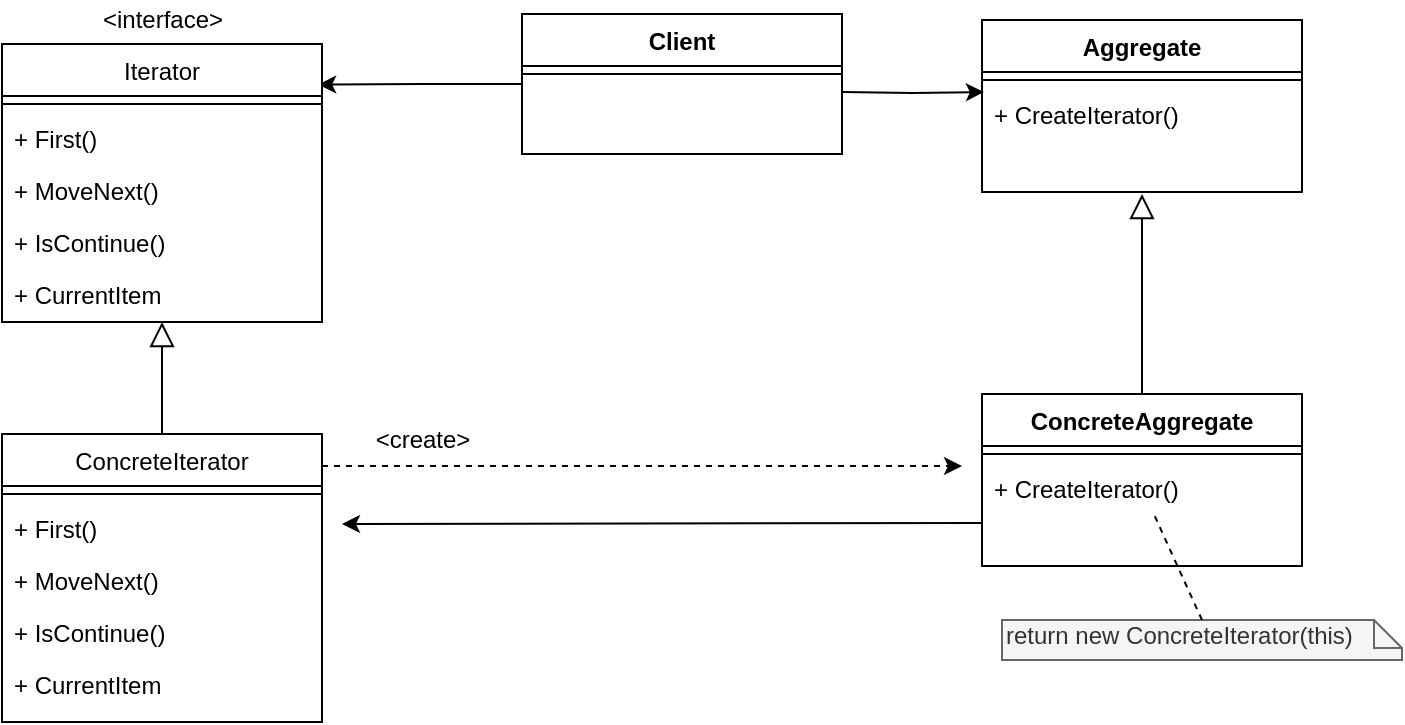 <mxfile version="13.7.9" type="device"><diagram id="C5RBs43oDa-KdzZeNtuy" name="Page-1"><mxGraphModel dx="1298" dy="777" grid="1" gridSize="10" guides="1" tooltips="1" connect="1" arrows="1" fold="1" page="1" pageScale="1" pageWidth="827" pageHeight="1169" math="0" shadow="0"><root><mxCell id="WIyWlLk6GJQsqaUBKTNV-0"/><mxCell id="WIyWlLk6GJQsqaUBKTNV-1" parent="WIyWlLk6GJQsqaUBKTNV-0"/><mxCell id="JO7c10C77MKDhm80lgMd-3" value="&amp;lt;interface&amp;gt;" style="text;html=1;align=center;verticalAlign=middle;resizable=0;points=[];autosize=1;" vertex="1" parent="WIyWlLk6GJQsqaUBKTNV-1"><mxGeometry x="110" y="110" width="80" height="20" as="geometry"/></mxCell><mxCell id="JO7c10C77MKDhm80lgMd-20" style="edgeStyle=orthogonalEdgeStyle;rounded=0;orthogonalLoop=1;jettySize=auto;html=1;entryX=0.988;entryY=0.146;entryDx=0;entryDy=0;entryPerimeter=0;" edge="1" parent="WIyWlLk6GJQsqaUBKTNV-1" source="JO7c10C77MKDhm80lgMd-8" target="JO7c10C77MKDhm80lgMd-0"><mxGeometry relative="1" as="geometry"><mxPoint x="240" y="152" as="targetPoint"/></mxGeometry></mxCell><mxCell id="JO7c10C77MKDhm80lgMd-18" style="edgeStyle=orthogonalEdgeStyle;rounded=0;orthogonalLoop=1;jettySize=auto;html=1;endArrow=block;endFill=0;startSize=6;endSize=10;" edge="1" parent="WIyWlLk6GJQsqaUBKTNV-1" source="JO7c10C77MKDhm80lgMd-15"><mxGeometry relative="1" as="geometry"><mxPoint x="640" y="207" as="targetPoint"/></mxGeometry></mxCell><mxCell id="JO7c10C77MKDhm80lgMd-21" style="edgeStyle=orthogonalEdgeStyle;rounded=0;orthogonalLoop=1;jettySize=auto;html=1;entryX=0.006;entryY=0.077;entryDx=0;entryDy=0;entryPerimeter=0;" edge="1" parent="WIyWlLk6GJQsqaUBKTNV-1" target="JO7c10C77MKDhm80lgMd-14"><mxGeometry relative="1" as="geometry"><mxPoint x="490" y="156.002" as="sourcePoint"/></mxGeometry></mxCell><mxCell id="JO7c10C77MKDhm80lgMd-28" style="edgeStyle=orthogonalEdgeStyle;rounded=0;orthogonalLoop=1;jettySize=auto;html=1;entryX=0.5;entryY=1;entryDx=0;entryDy=0;endArrow=block;endFill=0;startSize=6;endSize=10;" edge="1" parent="WIyWlLk6GJQsqaUBKTNV-1" source="JO7c10C77MKDhm80lgMd-22" target="JO7c10C77MKDhm80lgMd-0"><mxGeometry relative="1" as="geometry"/></mxCell><mxCell id="JO7c10C77MKDhm80lgMd-0" value="Iterator" style="swimlane;fontStyle=0;align=center;verticalAlign=top;childLayout=stackLayout;horizontal=1;startSize=26;horizontalStack=0;resizeParent=1;resizeLast=0;collapsible=1;marginBottom=0;rounded=0;shadow=0;strokeWidth=1;" vertex="1" parent="WIyWlLk6GJQsqaUBKTNV-1"><mxGeometry x="70" y="132" width="160" height="139" as="geometry"><mxRectangle x="340" y="380" width="170" height="26" as="alternateBounds"/></mxGeometry></mxCell><mxCell id="JO7c10C77MKDhm80lgMd-2" value="" style="line;html=1;strokeWidth=1;align=left;verticalAlign=middle;spacingTop=-1;spacingLeft=3;spacingRight=3;rotatable=0;labelPosition=right;points=[];portConstraint=eastwest;" vertex="1" parent="JO7c10C77MKDhm80lgMd-0"><mxGeometry y="26" width="160" height="8" as="geometry"/></mxCell><mxCell id="JO7c10C77MKDhm80lgMd-4" value="+ First()" style="text;align=left;verticalAlign=top;spacingLeft=4;spacingRight=4;overflow=hidden;rotatable=0;points=[[0,0.5],[1,0.5]];portConstraint=eastwest;" vertex="1" parent="JO7c10C77MKDhm80lgMd-0"><mxGeometry y="34" width="160" height="26" as="geometry"/></mxCell><mxCell id="JO7c10C77MKDhm80lgMd-5" value="+ MoveNext()" style="text;align=left;verticalAlign=top;spacingLeft=4;spacingRight=4;overflow=hidden;rotatable=0;points=[[0,0.5],[1,0.5]];portConstraint=eastwest;" vertex="1" parent="JO7c10C77MKDhm80lgMd-0"><mxGeometry y="60" width="160" height="26" as="geometry"/></mxCell><mxCell id="JO7c10C77MKDhm80lgMd-6" value="+ IsContinue()" style="text;align=left;verticalAlign=top;spacingLeft=4;spacingRight=4;overflow=hidden;rotatable=0;points=[[0,0.5],[1,0.5]];portConstraint=eastwest;" vertex="1" parent="JO7c10C77MKDhm80lgMd-0"><mxGeometry y="86" width="160" height="26" as="geometry"/></mxCell><mxCell id="JO7c10C77MKDhm80lgMd-7" value="+ CurrentItem" style="text;align=left;verticalAlign=top;spacingLeft=4;spacingRight=4;overflow=hidden;rotatable=0;points=[[0,0.5],[1,0.5]];portConstraint=eastwest;" vertex="1" parent="JO7c10C77MKDhm80lgMd-0"><mxGeometry y="112" width="160" height="26" as="geometry"/></mxCell><mxCell id="JO7c10C77MKDhm80lgMd-8" value="Client" style="swimlane;fontStyle=1;align=center;verticalAlign=top;childLayout=stackLayout;horizontal=1;startSize=26;horizontalStack=0;resizeParent=1;resizeLast=0;collapsible=1;marginBottom=0;rounded=0;shadow=0;strokeWidth=1;" vertex="1" parent="WIyWlLk6GJQsqaUBKTNV-1"><mxGeometry x="330" y="117" width="160" height="70" as="geometry"><mxRectangle x="340" y="380" width="170" height="26" as="alternateBounds"/></mxGeometry></mxCell><mxCell id="JO7c10C77MKDhm80lgMd-10" value="" style="line;html=1;strokeWidth=1;align=left;verticalAlign=middle;spacingTop=-1;spacingLeft=3;spacingRight=3;rotatable=0;labelPosition=right;points=[];portConstraint=eastwest;" vertex="1" parent="JO7c10C77MKDhm80lgMd-8"><mxGeometry y="26" width="160" height="8" as="geometry"/></mxCell><mxCell id="JO7c10C77MKDhm80lgMd-11" value="Aggregate" style="swimlane;fontStyle=1;align=center;verticalAlign=top;childLayout=stackLayout;horizontal=1;startSize=26;horizontalStack=0;resizeParent=1;resizeLast=0;collapsible=1;marginBottom=0;rounded=0;shadow=0;strokeWidth=1;" vertex="1" parent="WIyWlLk6GJQsqaUBKTNV-1"><mxGeometry x="560" y="120" width="160" height="86" as="geometry"><mxRectangle x="340" y="380" width="170" height="26" as="alternateBounds"/></mxGeometry></mxCell><mxCell id="JO7c10C77MKDhm80lgMd-13" value="" style="line;html=1;strokeWidth=1;align=left;verticalAlign=middle;spacingTop=-1;spacingLeft=3;spacingRight=3;rotatable=0;labelPosition=right;points=[];portConstraint=eastwest;" vertex="1" parent="JO7c10C77MKDhm80lgMd-11"><mxGeometry y="26" width="160" height="8" as="geometry"/></mxCell><mxCell id="JO7c10C77MKDhm80lgMd-14" value="+ CreateIterator()" style="text;align=left;verticalAlign=top;spacingLeft=4;spacingRight=4;overflow=hidden;rotatable=0;points=[[0,0.5],[1,0.5]];portConstraint=eastwest;" vertex="1" parent="JO7c10C77MKDhm80lgMd-11"><mxGeometry y="34" width="160" height="26" as="geometry"/></mxCell><mxCell id="JO7c10C77MKDhm80lgMd-15" value="ConcreteAggregate" style="swimlane;fontStyle=1;align=center;verticalAlign=top;childLayout=stackLayout;horizontal=1;startSize=26;horizontalStack=0;resizeParent=1;resizeLast=0;collapsible=1;marginBottom=0;rounded=0;shadow=0;strokeWidth=1;" vertex="1" parent="WIyWlLk6GJQsqaUBKTNV-1"><mxGeometry x="560" y="307" width="160" height="86" as="geometry"><mxRectangle x="340" y="380" width="170" height="26" as="alternateBounds"/></mxGeometry></mxCell><mxCell id="JO7c10C77MKDhm80lgMd-16" value="" style="line;html=1;strokeWidth=1;align=left;verticalAlign=middle;spacingTop=-1;spacingLeft=3;spacingRight=3;rotatable=0;labelPosition=right;points=[];portConstraint=eastwest;" vertex="1" parent="JO7c10C77MKDhm80lgMd-15"><mxGeometry y="26" width="160" height="8" as="geometry"/></mxCell><mxCell id="JO7c10C77MKDhm80lgMd-17" value="+ CreateIterator()" style="text;align=left;verticalAlign=top;spacingLeft=4;spacingRight=4;overflow=hidden;rotatable=0;points=[[0,0.5],[1,0.5]];portConstraint=eastwest;" vertex="1" parent="JO7c10C77MKDhm80lgMd-15"><mxGeometry y="34" width="160" height="26" as="geometry"/></mxCell><mxCell id="JO7c10C77MKDhm80lgMd-22" value="ConcreteIterator" style="swimlane;fontStyle=0;align=center;verticalAlign=top;childLayout=stackLayout;horizontal=1;startSize=26;horizontalStack=0;resizeParent=1;resizeLast=0;collapsible=1;marginBottom=0;rounded=0;shadow=0;strokeWidth=1;" vertex="1" parent="WIyWlLk6GJQsqaUBKTNV-1"><mxGeometry x="70" y="327" width="160" height="144" as="geometry"><mxRectangle x="340" y="380" width="170" height="26" as="alternateBounds"/></mxGeometry></mxCell><mxCell id="JO7c10C77MKDhm80lgMd-23" value="" style="line;html=1;strokeWidth=1;align=left;verticalAlign=middle;spacingTop=-1;spacingLeft=3;spacingRight=3;rotatable=0;labelPosition=right;points=[];portConstraint=eastwest;" vertex="1" parent="JO7c10C77MKDhm80lgMd-22"><mxGeometry y="26" width="160" height="8" as="geometry"/></mxCell><mxCell id="JO7c10C77MKDhm80lgMd-24" value="+ First()" style="text;align=left;verticalAlign=top;spacingLeft=4;spacingRight=4;overflow=hidden;rotatable=0;points=[[0,0.5],[1,0.5]];portConstraint=eastwest;" vertex="1" parent="JO7c10C77MKDhm80lgMd-22"><mxGeometry y="34" width="160" height="26" as="geometry"/></mxCell><mxCell id="JO7c10C77MKDhm80lgMd-25" value="+ MoveNext()" style="text;align=left;verticalAlign=top;spacingLeft=4;spacingRight=4;overflow=hidden;rotatable=0;points=[[0,0.5],[1,0.5]];portConstraint=eastwest;" vertex="1" parent="JO7c10C77MKDhm80lgMd-22"><mxGeometry y="60" width="160" height="26" as="geometry"/></mxCell><mxCell id="JO7c10C77MKDhm80lgMd-26" value="+ IsContinue()" style="text;align=left;verticalAlign=top;spacingLeft=4;spacingRight=4;overflow=hidden;rotatable=0;points=[[0,0.5],[1,0.5]];portConstraint=eastwest;" vertex="1" parent="JO7c10C77MKDhm80lgMd-22"><mxGeometry y="86" width="160" height="26" as="geometry"/></mxCell><mxCell id="JO7c10C77MKDhm80lgMd-27" value="+ CurrentItem" style="text;align=left;verticalAlign=top;spacingLeft=4;spacingRight=4;overflow=hidden;rotatable=0;points=[[0,0.5],[1,0.5]];portConstraint=eastwest;" vertex="1" parent="JO7c10C77MKDhm80lgMd-22"><mxGeometry y="112" width="160" height="26" as="geometry"/></mxCell><mxCell id="JO7c10C77MKDhm80lgMd-31" value="" style="endArrow=classic;html=1;exitX=1;exitY=0.111;exitDx=0;exitDy=0;exitPerimeter=0;dashed=1;" edge="1" parent="WIyWlLk6GJQsqaUBKTNV-1" source="JO7c10C77MKDhm80lgMd-22"><mxGeometry width="50" height="50" relative="1" as="geometry"><mxPoint x="250" y="350" as="sourcePoint"/><mxPoint x="550" y="343" as="targetPoint"/></mxGeometry></mxCell><mxCell id="JO7c10C77MKDhm80lgMd-32" value="" style="endArrow=classic;html=1;exitX=0;exitY=0.75;exitDx=0;exitDy=0;" edge="1" parent="WIyWlLk6GJQsqaUBKTNV-1" source="JO7c10C77MKDhm80lgMd-15"><mxGeometry width="50" height="50" relative="1" as="geometry"><mxPoint x="550" y="360" as="sourcePoint"/><mxPoint x="240" y="372" as="targetPoint"/></mxGeometry></mxCell><mxCell id="JO7c10C77MKDhm80lgMd-33" value="return new ConcreteIterator(this)" style="shape=note;whiteSpace=wrap;html=1;size=14;verticalAlign=top;align=left;spacingTop=-6;fillColor=#f5f5f5;strokeColor=#666666;fontColor=#333333;" vertex="1" parent="WIyWlLk6GJQsqaUBKTNV-1"><mxGeometry x="570" y="420" width="200" height="20" as="geometry"/></mxCell><mxCell id="JO7c10C77MKDhm80lgMd-34" value="" style="endArrow=none;dashed=1;html=1;exitX=0.5;exitY=0;exitDx=0;exitDy=0;exitPerimeter=0;" edge="1" parent="WIyWlLk6GJQsqaUBKTNV-1" source="JO7c10C77MKDhm80lgMd-33" target="JO7c10C77MKDhm80lgMd-17"><mxGeometry width="50" height="50" relative="1" as="geometry"><mxPoint x="420" y="510" as="sourcePoint"/><mxPoint x="470" y="460" as="targetPoint"/></mxGeometry></mxCell><mxCell id="JO7c10C77MKDhm80lgMd-35" value="&amp;lt;create&amp;gt;" style="text;html=1;align=center;verticalAlign=middle;resizable=0;points=[];autosize=1;" vertex="1" parent="WIyWlLk6GJQsqaUBKTNV-1"><mxGeometry x="250" y="320" width="60" height="20" as="geometry"/></mxCell></root></mxGraphModel></diagram></mxfile>